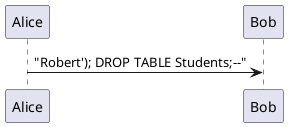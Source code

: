 ''' SQL Injection Style Input '''
@startuml
Alice -> Bob: "Robert'); DROP TABLE Students;--"
@enduml
